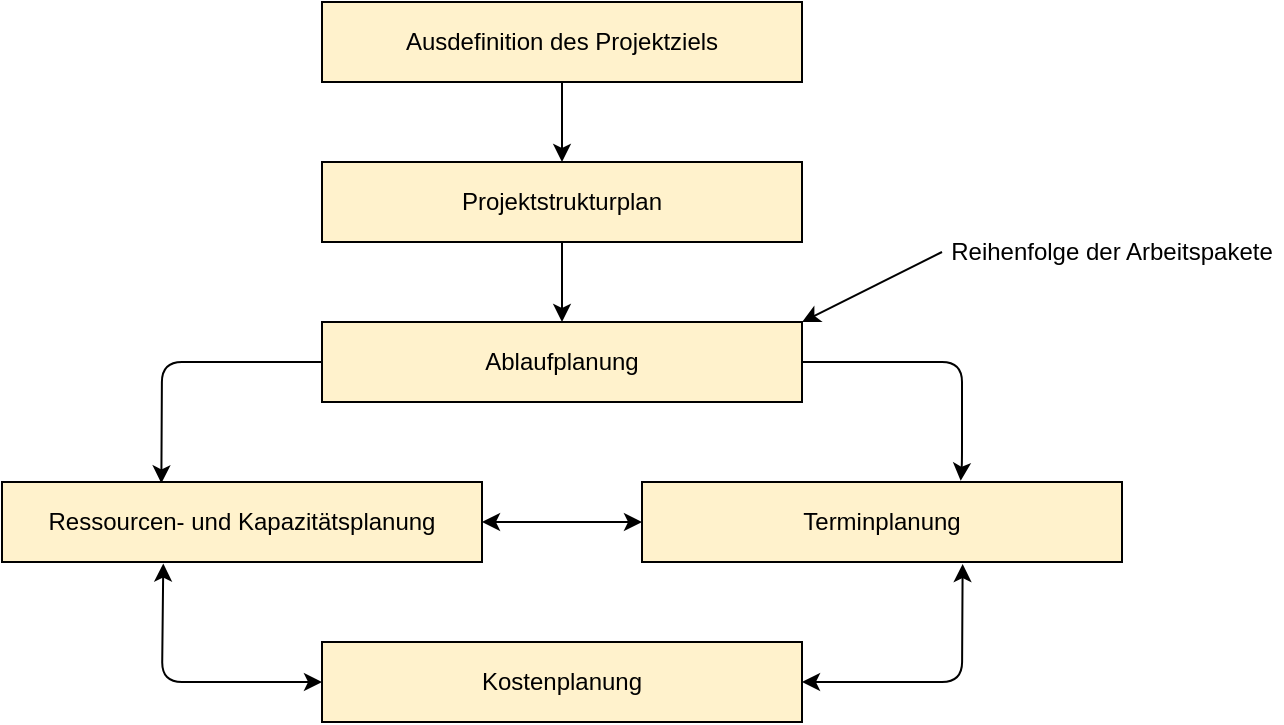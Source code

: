 <mxfile>
    <diagram id="JWonPx9WOCnliX4S0s_3" name="Seite-1">
        <mxGraphModel dx="905" dy="629" grid="1" gridSize="10" guides="1" tooltips="1" connect="1" arrows="1" fold="1" page="1" pageScale="1" pageWidth="827" pageHeight="1169" math="0" shadow="0">
            <root>
                <mxCell id="0"/>
                <mxCell id="1" parent="0"/>
                <mxCell id="9" value="" style="edgeStyle=none;html=1;" edge="1" parent="1" source="2" target="4">
                    <mxGeometry relative="1" as="geometry"/>
                </mxCell>
                <mxCell id="2" value="Ausdefinition des Projektziels" style="rounded=0;whiteSpace=wrap;html=1;fillColor=#fff2cc;strokeColor=#000000;shadow=0;" vertex="1" parent="1">
                    <mxGeometry x="240" y="40" width="240" height="40" as="geometry"/>
                </mxCell>
                <mxCell id="10" value="" style="edgeStyle=none;html=1;" edge="1" parent="1" source="4" target="5">
                    <mxGeometry relative="1" as="geometry"/>
                </mxCell>
                <mxCell id="4" value="Projektstrukturplan" style="rounded=0;whiteSpace=wrap;html=1;fillColor=#fff2cc;strokeColor=#000000;" vertex="1" parent="1">
                    <mxGeometry x="240" y="120" width="240" height="40" as="geometry"/>
                </mxCell>
                <mxCell id="11" style="edgeStyle=none;html=1;entryX=0.332;entryY=0.017;entryDx=0;entryDy=0;entryPerimeter=0;" edge="1" parent="1" source="5" target="6">
                    <mxGeometry relative="1" as="geometry">
                        <mxPoint x="100" y="220" as="targetPoint"/>
                        <Array as="points">
                            <mxPoint x="160" y="220"/>
                        </Array>
                    </mxGeometry>
                </mxCell>
                <mxCell id="13" style="edgeStyle=none;html=1;entryX=0.664;entryY=-0.016;entryDx=0;entryDy=0;entryPerimeter=0;" edge="1" parent="1" source="5" target="7">
                    <mxGeometry relative="1" as="geometry">
                        <mxPoint x="660" y="220" as="targetPoint"/>
                        <Array as="points">
                            <mxPoint x="560" y="220"/>
                            <mxPoint x="560" y="270"/>
                        </Array>
                    </mxGeometry>
                </mxCell>
                <mxCell id="5" value="Ablaufplanung" style="rounded=0;whiteSpace=wrap;html=1;fillColor=#fff2cc;strokeColor=#000000;" vertex="1" parent="1">
                    <mxGeometry x="240" y="200" width="240" height="40" as="geometry"/>
                </mxCell>
                <mxCell id="6" value="Ressourcen- und Kapazitätsplanung" style="rounded=0;whiteSpace=wrap;html=1;fillColor=#fff2cc;strokeColor=#000000;" vertex="1" parent="1">
                    <mxGeometry x="80" y="280" width="240" height="40" as="geometry"/>
                </mxCell>
                <mxCell id="7" value="Terminplanung" style="rounded=0;whiteSpace=wrap;html=1;fillColor=#fff2cc;strokeColor=#000000;" vertex="1" parent="1">
                    <mxGeometry x="400" y="280" width="240" height="40" as="geometry"/>
                </mxCell>
                <mxCell id="8" value="Kostenplanung" style="rounded=0;whiteSpace=wrap;html=1;fillColor=#fff2cc;strokeColor=#000000;" vertex="1" parent="1">
                    <mxGeometry x="240" y="360" width="240" height="40" as="geometry"/>
                </mxCell>
                <mxCell id="12" value="" style="endArrow=classic;startArrow=classic;html=1;exitX=1;exitY=0.5;exitDx=0;exitDy=0;entryX=0;entryY=0.5;entryDx=0;entryDy=0;" edge="1" parent="1" source="6" target="7">
                    <mxGeometry width="50" height="50" relative="1" as="geometry">
                        <mxPoint x="320" y="300" as="sourcePoint"/>
                        <mxPoint x="370" y="250" as="targetPoint"/>
                    </mxGeometry>
                </mxCell>
                <mxCell id="14" value="" style="endArrow=classic;startArrow=classic;html=1;exitX=0.336;exitY=1.019;exitDx=0;exitDy=0;exitPerimeter=0;entryX=0;entryY=0.5;entryDx=0;entryDy=0;" edge="1" parent="1" source="6" target="8">
                    <mxGeometry width="50" height="50" relative="1" as="geometry">
                        <mxPoint x="290" y="290" as="sourcePoint"/>
                        <mxPoint x="340" y="240" as="targetPoint"/>
                        <Array as="points">
                            <mxPoint x="160" y="380"/>
                        </Array>
                    </mxGeometry>
                </mxCell>
                <mxCell id="15" value="" style="endArrow=classic;startArrow=classic;html=1;exitX=1;exitY=0.5;exitDx=0;exitDy=0;entryX=0.668;entryY=1.025;entryDx=0;entryDy=0;entryPerimeter=0;" edge="1" parent="1" source="8" target="7">
                    <mxGeometry width="50" height="50" relative="1" as="geometry">
                        <mxPoint x="410" y="290" as="sourcePoint"/>
                        <mxPoint x="460" y="240" as="targetPoint"/>
                        <Array as="points">
                            <mxPoint x="560" y="380"/>
                        </Array>
                    </mxGeometry>
                </mxCell>
                <mxCell id="18" style="edgeStyle=none;html=1;exitX=0;exitY=0.5;exitDx=0;exitDy=0;entryX=1;entryY=0;entryDx=0;entryDy=0;" edge="1" parent="1" source="17" target="5">
                    <mxGeometry relative="1" as="geometry">
                        <mxPoint x="490" y="200" as="targetPoint"/>
                    </mxGeometry>
                </mxCell>
                <mxCell id="17" value="Reihenfolge der Arbeitspakete" style="text;html=1;strokeColor=none;fillColor=none;align=center;verticalAlign=middle;whiteSpace=wrap;rounded=0;" vertex="1" parent="1">
                    <mxGeometry x="550" y="140" width="170" height="50" as="geometry"/>
                </mxCell>
            </root>
        </mxGraphModel>
    </diagram>
</mxfile>